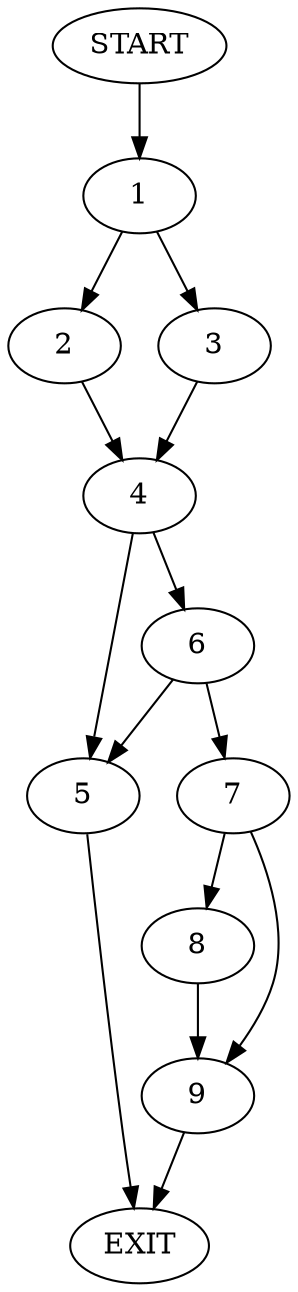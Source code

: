 digraph {
0 [label="START"]
10 [label="EXIT"]
0 -> 1
1 -> 2
1 -> 3
3 -> 4
2 -> 4
4 -> 5
4 -> 6
5 -> 10
6 -> 7
6 -> 5
7 -> 8
7 -> 9
9 -> 10
8 -> 9
}
